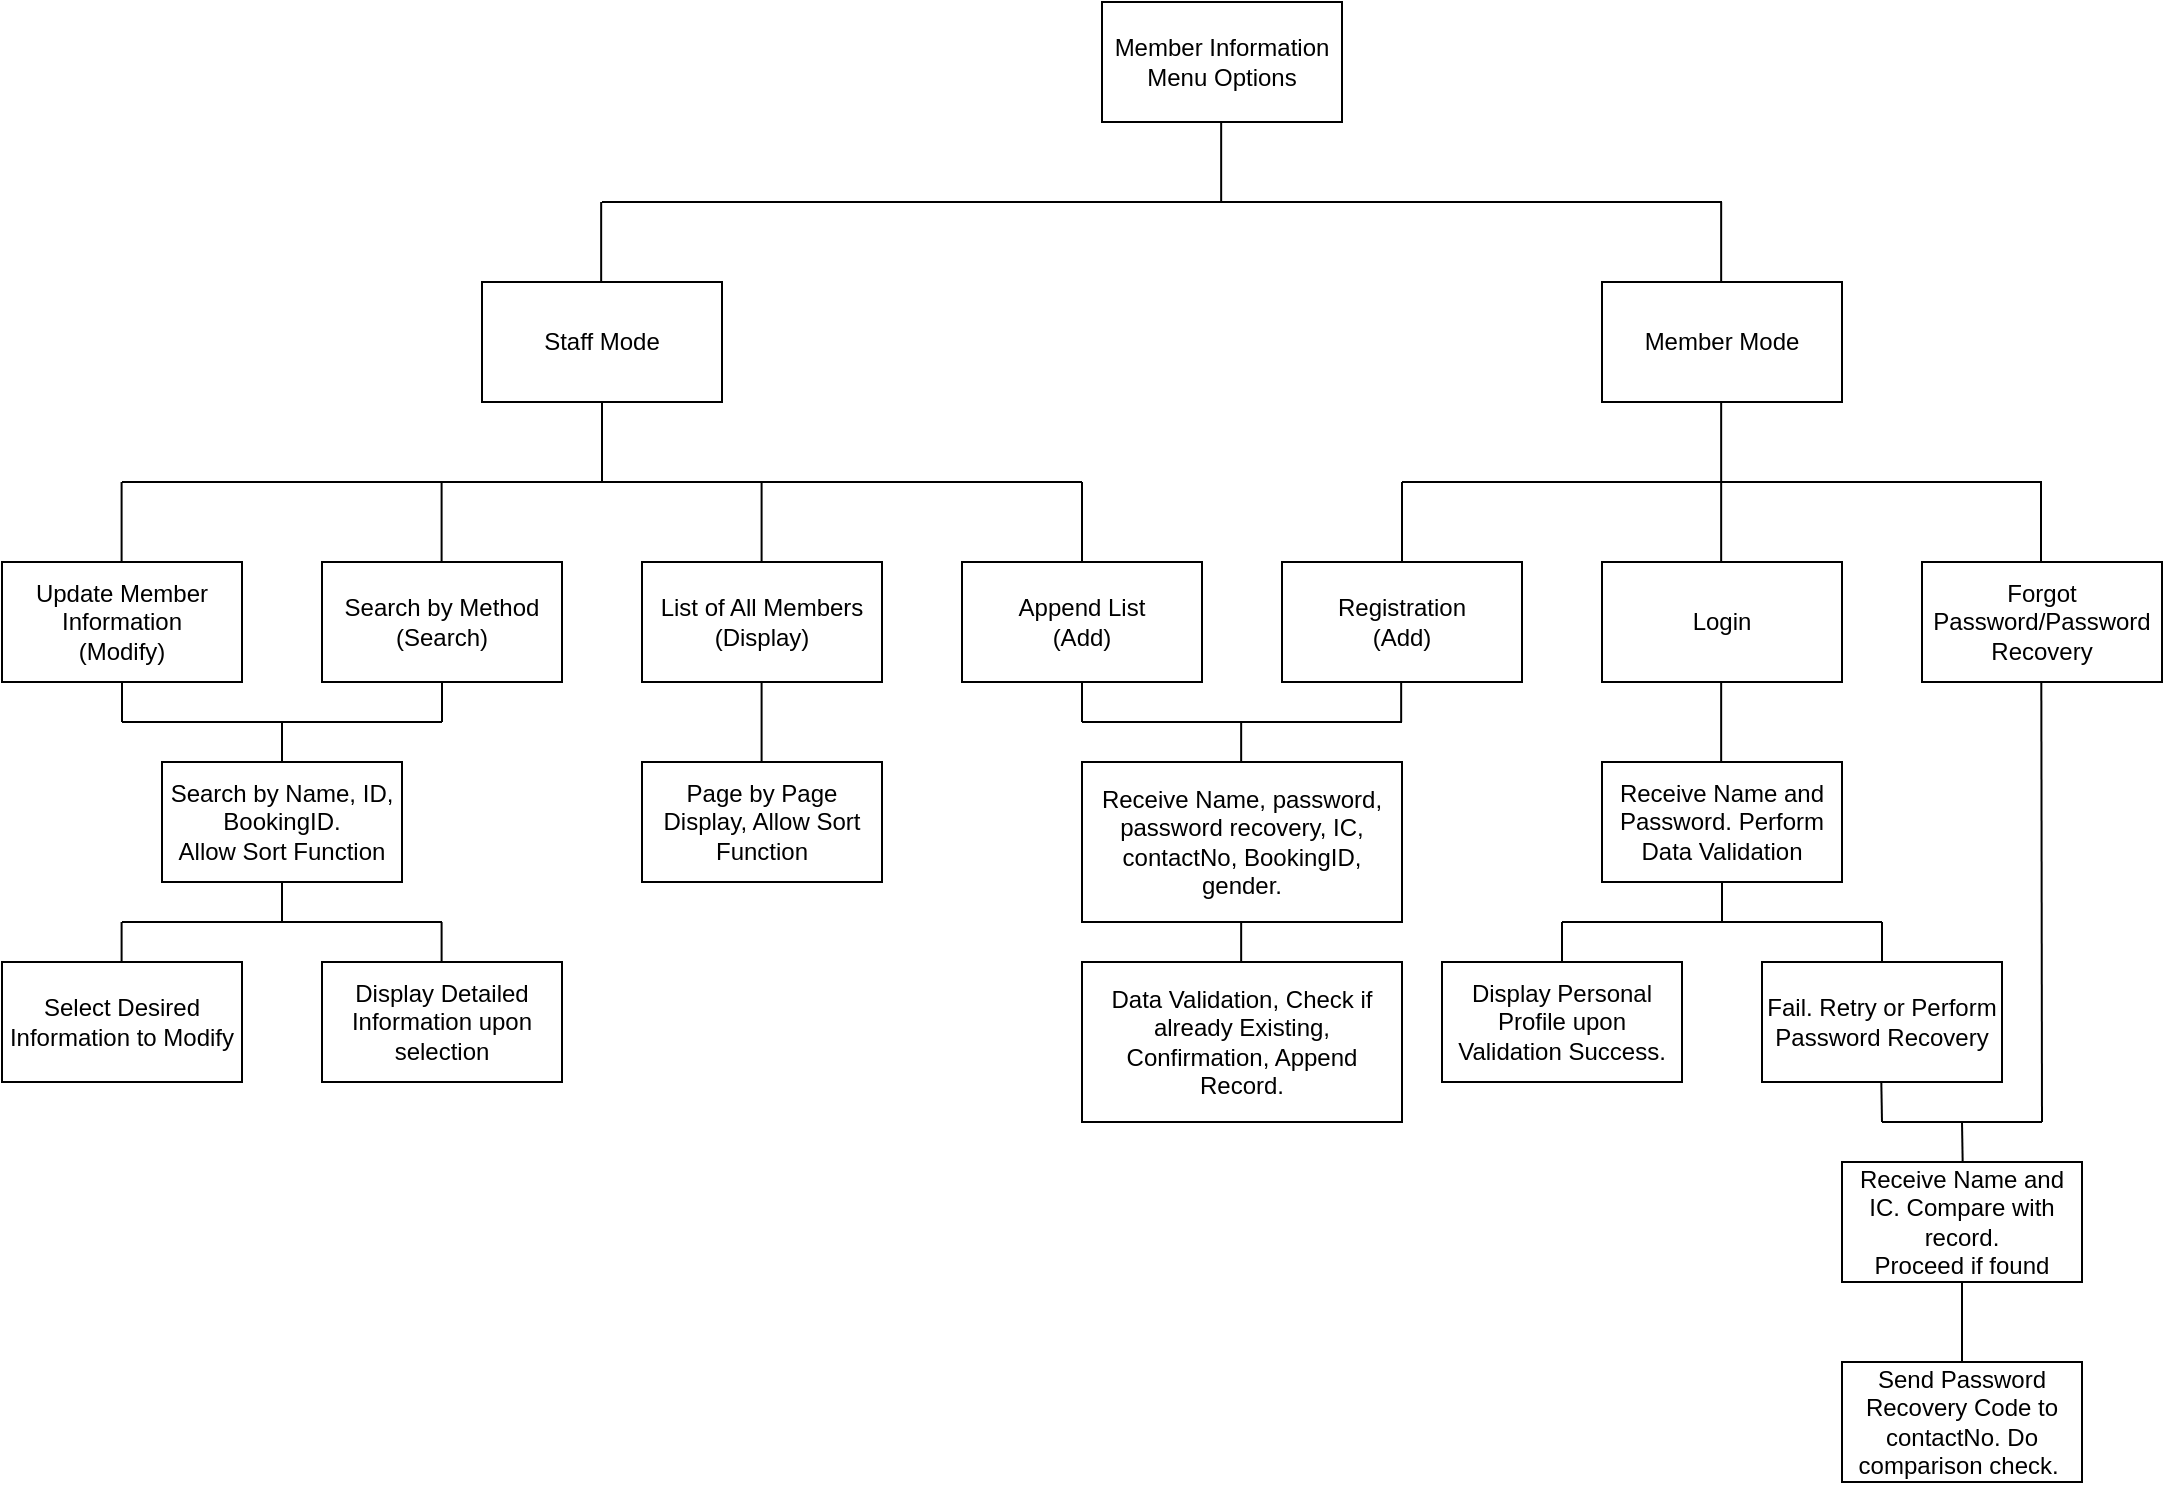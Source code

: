 <mxfile scale="1" border="0" version="24.1.0" type="github">
  <diagram name="Page-1" id="hbOpWvWbVDZabJqtMiut">
    <mxGraphModel dx="1149" dy="627" grid="1" gridSize="10" guides="1" tooltips="1" connect="1" arrows="1" fold="1" page="1" pageScale="1" pageWidth="850" pageHeight="1100" math="0" shadow="0">
      <root>
        <mxCell id="0" />
        <mxCell id="1" parent="0" />
        <mxCell id="6SAP_D4yRiOfoFRH9wVL-1" value="Member Information&lt;div&gt;Menu Options&lt;/div&gt;" style="rounded=0;whiteSpace=wrap;html=1;" parent="1" vertex="1">
          <mxGeometry x="550" y="40" width="120" height="60" as="geometry" />
        </mxCell>
        <mxCell id="6SAP_D4yRiOfoFRH9wVL-2" value="Update Member Information&lt;div&gt;(Modify)&lt;/div&gt;" style="rounded=0;whiteSpace=wrap;html=1;" parent="1" vertex="1">
          <mxGeometry y="320" width="120" height="60" as="geometry" />
        </mxCell>
        <mxCell id="6SAP_D4yRiOfoFRH9wVL-3" value="Append List&lt;div&gt;(Add)&lt;/div&gt;" style="rounded=0;whiteSpace=wrap;html=1;" parent="1" vertex="1">
          <mxGeometry x="480" y="320" width="120" height="60" as="geometry" />
        </mxCell>
        <mxCell id="6SAP_D4yRiOfoFRH9wVL-4" value="List of All Members&lt;div&gt;(Display)&lt;/div&gt;" style="rounded=0;whiteSpace=wrap;html=1;" parent="1" vertex="1">
          <mxGeometry x="320" y="320" width="120" height="60" as="geometry" />
        </mxCell>
        <mxCell id="6SAP_D4yRiOfoFRH9wVL-5" value="Search by Method&lt;div&gt;(Search)&lt;/div&gt;" style="rounded=0;whiteSpace=wrap;html=1;" parent="1" vertex="1">
          <mxGeometry x="160" y="320" width="120" height="60" as="geometry" />
        </mxCell>
        <mxCell id="6SAP_D4yRiOfoFRH9wVL-12" value="" style="endArrow=none;html=1;rounded=0;" parent="1" edge="1">
          <mxGeometry width="50" height="50" relative="1" as="geometry">
            <mxPoint x="300" y="240" as="sourcePoint" />
            <mxPoint x="300" y="280" as="targetPoint" />
          </mxGeometry>
        </mxCell>
        <mxCell id="6SAP_D4yRiOfoFRH9wVL-13" value="Page by Page Display, Allow Sort Function" style="rounded=0;whiteSpace=wrap;html=1;" parent="1" vertex="1">
          <mxGeometry x="320" y="420" width="120" height="60" as="geometry" />
        </mxCell>
        <mxCell id="6SAP_D4yRiOfoFRH9wVL-14" value="&lt;div&gt;Receive Name, password, password recovery, IC, contactNo&lt;span style=&quot;background-color: initial;&quot;&gt;, BookingID, gender.&lt;/span&gt;&lt;/div&gt;" style="rounded=0;whiteSpace=wrap;html=1;" parent="1" vertex="1">
          <mxGeometry x="540" y="420" width="160" height="80" as="geometry" />
        </mxCell>
        <mxCell id="6SAP_D4yRiOfoFRH9wVL-16" value="Search by Name, ID, BookingID.&lt;div&gt;Allow Sort Function&lt;/div&gt;" style="rounded=0;whiteSpace=wrap;html=1;" parent="1" vertex="1">
          <mxGeometry x="80" y="420" width="120" height="60" as="geometry" />
        </mxCell>
        <mxCell id="6SAP_D4yRiOfoFRH9wVL-17" value="" style="endArrow=none;html=1;rounded=0;" parent="1" edge="1">
          <mxGeometry width="50" height="50" relative="1" as="geometry">
            <mxPoint x="60" y="280" as="sourcePoint" />
            <mxPoint x="540" y="280" as="targetPoint" />
          </mxGeometry>
        </mxCell>
        <mxCell id="6SAP_D4yRiOfoFRH9wVL-27" value="Display Detailed Information upon selection" style="rounded=0;whiteSpace=wrap;html=1;" parent="1" vertex="1">
          <mxGeometry x="160" y="520" width="120" height="60" as="geometry" />
        </mxCell>
        <mxCell id="6SAP_D4yRiOfoFRH9wVL-28" value="Select Desired Information to Modify" style="rounded=0;whiteSpace=wrap;html=1;" parent="1" vertex="1">
          <mxGeometry y="520" width="120" height="60" as="geometry" />
        </mxCell>
        <mxCell id="6SAP_D4yRiOfoFRH9wVL-29" value="Data Validation, Check if already Existing, Confirmation, Append Record." style="rounded=0;whiteSpace=wrap;html=1;" parent="1" vertex="1">
          <mxGeometry x="540" y="520" width="160" height="80" as="geometry" />
        </mxCell>
        <mxCell id="6SAP_D4yRiOfoFRH9wVL-31" value="" style="endArrow=none;html=1;rounded=0;" parent="1" edge="1">
          <mxGeometry width="50" height="50" relative="1" as="geometry">
            <mxPoint x="60" y="400" as="sourcePoint" />
            <mxPoint x="220" y="400" as="targetPoint" />
          </mxGeometry>
        </mxCell>
        <mxCell id="6SAP_D4yRiOfoFRH9wVL-32" value="" style="endArrow=none;html=1;rounded=0;entryX=0.5;entryY=1;entryDx=0;entryDy=0;" parent="1" target="6SAP_D4yRiOfoFRH9wVL-2" edge="1">
          <mxGeometry width="50" height="50" relative="1" as="geometry">
            <mxPoint x="60" y="400" as="sourcePoint" />
            <mxPoint x="270" y="350" as="targetPoint" />
          </mxGeometry>
        </mxCell>
        <mxCell id="6SAP_D4yRiOfoFRH9wVL-33" value="" style="endArrow=none;html=1;rounded=0;entryX=0.5;entryY=1;entryDx=0;entryDy=0;" parent="1" target="6SAP_D4yRiOfoFRH9wVL-5" edge="1">
          <mxGeometry width="50" height="50" relative="1" as="geometry">
            <mxPoint x="220" y="400" as="sourcePoint" />
            <mxPoint x="230" y="390" as="targetPoint" />
          </mxGeometry>
        </mxCell>
        <mxCell id="6SAP_D4yRiOfoFRH9wVL-35" value="" style="endArrow=none;html=1;rounded=0;" parent="1" edge="1">
          <mxGeometry width="50" height="50" relative="1" as="geometry">
            <mxPoint x="60" y="500" as="sourcePoint" />
            <mxPoint x="220" y="500" as="targetPoint" />
          </mxGeometry>
        </mxCell>
        <mxCell id="6SAP_D4yRiOfoFRH9wVL-36" value="" style="endArrow=none;html=1;rounded=0;" parent="1" edge="1">
          <mxGeometry width="50" height="50" relative="1" as="geometry">
            <mxPoint x="140" y="480" as="sourcePoint" />
            <mxPoint x="140" y="500" as="targetPoint" />
          </mxGeometry>
        </mxCell>
        <mxCell id="YgahVYxuKnuV_hJvNT-6-1" value="Staff Mode" style="rounded=0;whiteSpace=wrap;html=1;" parent="1" vertex="1">
          <mxGeometry x="240" y="180" width="120" height="60" as="geometry" />
        </mxCell>
        <mxCell id="YgahVYxuKnuV_hJvNT-6-2" value="" style="endArrow=none;html=1;rounded=0;" parent="1" edge="1">
          <mxGeometry width="50" height="50" relative="1" as="geometry">
            <mxPoint x="300" y="140" as="sourcePoint" />
            <mxPoint x="860" y="140" as="targetPoint" />
          </mxGeometry>
        </mxCell>
        <mxCell id="YgahVYxuKnuV_hJvNT-6-3" value="" style="endArrow=none;html=1;rounded=0;" parent="1" edge="1">
          <mxGeometry width="50" height="50" relative="1" as="geometry">
            <mxPoint x="299.58" y="140" as="sourcePoint" />
            <mxPoint x="299.58" y="180" as="targetPoint" />
          </mxGeometry>
        </mxCell>
        <mxCell id="YgahVYxuKnuV_hJvNT-6-4" value="" style="endArrow=none;html=1;rounded=0;" parent="1" edge="1">
          <mxGeometry width="50" height="50" relative="1" as="geometry">
            <mxPoint x="609.58" y="100" as="sourcePoint" />
            <mxPoint x="609.58" y="140" as="targetPoint" />
          </mxGeometry>
        </mxCell>
        <mxCell id="YgahVYxuKnuV_hJvNT-6-5" value="Member Mode" style="rounded=0;whiteSpace=wrap;html=1;" parent="1" vertex="1">
          <mxGeometry x="800" y="180" width="120" height="60" as="geometry" />
        </mxCell>
        <mxCell id="YgahVYxuKnuV_hJvNT-6-7" value="" style="endArrow=none;html=1;rounded=0;" parent="1" edge="1">
          <mxGeometry width="50" height="50" relative="1" as="geometry">
            <mxPoint x="859.58" y="140" as="sourcePoint" />
            <mxPoint x="859.58" y="180" as="targetPoint" />
          </mxGeometry>
        </mxCell>
        <mxCell id="YgahVYxuKnuV_hJvNT-6-9" value="" style="endArrow=none;html=1;rounded=0;" parent="1" edge="1">
          <mxGeometry width="50" height="50" relative="1" as="geometry">
            <mxPoint x="859.58" y="240" as="sourcePoint" />
            <mxPoint x="859.58" y="280" as="targetPoint" />
          </mxGeometry>
        </mxCell>
        <mxCell id="YgahVYxuKnuV_hJvNT-6-10" value="" style="endArrow=none;html=1;rounded=0;" parent="1" edge="1">
          <mxGeometry width="50" height="50" relative="1" as="geometry">
            <mxPoint x="700" y="280" as="sourcePoint" />
            <mxPoint x="1020" y="280" as="targetPoint" />
          </mxGeometry>
        </mxCell>
        <mxCell id="YgahVYxuKnuV_hJvNT-6-11" value="Registration&lt;div&gt;(Add)&lt;/div&gt;" style="rounded=0;whiteSpace=wrap;html=1;" parent="1" vertex="1">
          <mxGeometry x="640" y="320" width="120" height="60" as="geometry" />
        </mxCell>
        <mxCell id="YgahVYxuKnuV_hJvNT-6-12" value="" style="endArrow=none;html=1;rounded=0;" parent="1" edge="1">
          <mxGeometry width="50" height="50" relative="1" as="geometry">
            <mxPoint x="700" y="280" as="sourcePoint" />
            <mxPoint x="700" y="320" as="targetPoint" />
          </mxGeometry>
        </mxCell>
        <mxCell id="YgahVYxuKnuV_hJvNT-6-13" value="" style="endArrow=none;html=1;rounded=0;" parent="1" edge="1">
          <mxGeometry width="50" height="50" relative="1" as="geometry">
            <mxPoint x="1019.5" y="280" as="sourcePoint" />
            <mxPoint x="1019.5" y="320" as="targetPoint" />
          </mxGeometry>
        </mxCell>
        <mxCell id="YgahVYxuKnuV_hJvNT-6-15" value="" style="endArrow=none;html=1;rounded=0;" parent="1" edge="1">
          <mxGeometry width="50" height="50" relative="1" as="geometry">
            <mxPoint x="540" y="400" as="sourcePoint" />
            <mxPoint x="540" y="380" as="targetPoint" />
          </mxGeometry>
        </mxCell>
        <mxCell id="YgahVYxuKnuV_hJvNT-6-20" value="" style="endArrow=none;html=1;rounded=0;" parent="1" edge="1">
          <mxGeometry width="50" height="50" relative="1" as="geometry">
            <mxPoint x="700" y="400" as="sourcePoint" />
            <mxPoint x="540" y="400" as="targetPoint" />
          </mxGeometry>
        </mxCell>
        <mxCell id="YgahVYxuKnuV_hJvNT-6-27" value="Login" style="rounded=0;whiteSpace=wrap;html=1;" parent="1" vertex="1">
          <mxGeometry x="800" y="320" width="120" height="60" as="geometry" />
        </mxCell>
        <mxCell id="YgahVYxuKnuV_hJvNT-6-28" value="" style="endArrow=none;html=1;rounded=0;" parent="1" edge="1">
          <mxGeometry width="50" height="50" relative="1" as="geometry">
            <mxPoint x="859.58" y="280" as="sourcePoint" />
            <mxPoint x="859.58" y="320" as="targetPoint" />
          </mxGeometry>
        </mxCell>
        <mxCell id="YgahVYxuKnuV_hJvNT-6-29" value="" style="endArrow=none;html=1;rounded=0;" parent="1" edge="1">
          <mxGeometry width="50" height="50" relative="1" as="geometry">
            <mxPoint x="859.58" y="380" as="sourcePoint" />
            <mxPoint x="859.58" y="420" as="targetPoint" />
          </mxGeometry>
        </mxCell>
        <mxCell id="YgahVYxuKnuV_hJvNT-6-30" value="&lt;div&gt;Receive Name and Password. Perform Data Validation&lt;/div&gt;" style="rounded=0;whiteSpace=wrap;html=1;" parent="1" vertex="1">
          <mxGeometry x="800" y="420" width="120" height="60" as="geometry" />
        </mxCell>
        <mxCell id="YgahVYxuKnuV_hJvNT-6-32" value="" style="endArrow=none;html=1;rounded=0;" parent="1" edge="1">
          <mxGeometry width="50" height="50" relative="1" as="geometry">
            <mxPoint x="860" y="500" as="sourcePoint" />
            <mxPoint x="860" y="480" as="targetPoint" />
          </mxGeometry>
        </mxCell>
        <mxCell id="YgahVYxuKnuV_hJvNT-6-33" value="" style="endArrow=none;html=1;rounded=0;" parent="1" edge="1">
          <mxGeometry width="50" height="50" relative="1" as="geometry">
            <mxPoint x="940" y="500" as="sourcePoint" />
            <mxPoint x="780" y="500" as="targetPoint" />
          </mxGeometry>
        </mxCell>
        <mxCell id="YgahVYxuKnuV_hJvNT-6-34" value="" style="endArrow=none;html=1;rounded=0;" parent="1" edge="1">
          <mxGeometry width="50" height="50" relative="1" as="geometry">
            <mxPoint x="780" y="520" as="sourcePoint" />
            <mxPoint x="780" y="500" as="targetPoint" />
          </mxGeometry>
        </mxCell>
        <mxCell id="YgahVYxuKnuV_hJvNT-6-35" value="" style="endArrow=none;html=1;rounded=0;" parent="1" edge="1">
          <mxGeometry width="50" height="50" relative="1" as="geometry">
            <mxPoint x="940" y="520" as="sourcePoint" />
            <mxPoint x="940" y="500" as="targetPoint" />
          </mxGeometry>
        </mxCell>
        <mxCell id="YgahVYxuKnuV_hJvNT-6-36" value="Fail. Retry or Perform Password Recovery" style="rounded=0;whiteSpace=wrap;html=1;" parent="1" vertex="1">
          <mxGeometry x="880" y="520" width="120" height="60" as="geometry" />
        </mxCell>
        <mxCell id="YgahVYxuKnuV_hJvNT-6-37" value="Display Personal Profile upon Validation Success." style="rounded=0;whiteSpace=wrap;html=1;" parent="1" vertex="1">
          <mxGeometry x="720" y="520" width="120" height="60" as="geometry" />
        </mxCell>
        <mxCell id="YgahVYxuKnuV_hJvNT-6-38" value="Forgot Password/Password Recovery" style="rounded=0;whiteSpace=wrap;html=1;" parent="1" vertex="1">
          <mxGeometry x="960" y="320" width="120" height="60" as="geometry" />
        </mxCell>
        <mxCell id="YgahVYxuKnuV_hJvNT-6-39" value="" style="endArrow=none;html=1;rounded=0;" parent="1" edge="1">
          <mxGeometry width="50" height="50" relative="1" as="geometry">
            <mxPoint x="1019.66" y="380" as="sourcePoint" />
            <mxPoint x="1020" y="600" as="targetPoint" />
          </mxGeometry>
        </mxCell>
        <mxCell id="YgahVYxuKnuV_hJvNT-6-40" value="&lt;div&gt;Receive Name and IC. Compare with record.&lt;/div&gt;&lt;div&gt;Proceed if found&lt;/div&gt;" style="rounded=0;whiteSpace=wrap;html=1;" parent="1" vertex="1">
          <mxGeometry x="920" y="620" width="120" height="60" as="geometry" />
        </mxCell>
        <mxCell id="YgahVYxuKnuV_hJvNT-6-42" value="" style="endArrow=none;html=1;rounded=0;" parent="1" edge="1">
          <mxGeometry width="50" height="50" relative="1" as="geometry">
            <mxPoint x="940" y="600" as="sourcePoint" />
            <mxPoint x="939.66" y="580" as="targetPoint" />
          </mxGeometry>
        </mxCell>
        <mxCell id="YgahVYxuKnuV_hJvNT-6-43" value="" style="endArrow=none;html=1;rounded=0;" parent="1" edge="1">
          <mxGeometry width="50" height="50" relative="1" as="geometry">
            <mxPoint x="940" y="600" as="sourcePoint" />
            <mxPoint x="1020" y="600" as="targetPoint" />
          </mxGeometry>
        </mxCell>
        <mxCell id="YgahVYxuKnuV_hJvNT-6-44" value="" style="endArrow=none;html=1;rounded=0;" parent="1" edge="1">
          <mxGeometry width="50" height="50" relative="1" as="geometry">
            <mxPoint x="980.34" y="620" as="sourcePoint" />
            <mxPoint x="980" y="600" as="targetPoint" />
          </mxGeometry>
        </mxCell>
        <mxCell id="YgahVYxuKnuV_hJvNT-6-45" value="" style="endArrow=none;html=1;rounded=0;" parent="1" edge="1">
          <mxGeometry width="50" height="50" relative="1" as="geometry">
            <mxPoint x="980" y="680" as="sourcePoint" />
            <mxPoint x="980" y="720" as="targetPoint" />
          </mxGeometry>
        </mxCell>
        <mxCell id="YgahVYxuKnuV_hJvNT-6-46" value="&lt;div&gt;Send Password Recovery Code to contactNo. Do comparison check.&amp;nbsp;&lt;/div&gt;" style="rounded=0;whiteSpace=wrap;html=1;" parent="1" vertex="1">
          <mxGeometry x="920" y="720" width="120" height="60" as="geometry" />
        </mxCell>
        <mxCell id="LmwtrR-wuKIWkI-oltM0-1" value="" style="endArrow=none;html=1;rounded=0;exitX=0.5;exitY=0;exitDx=0;exitDy=0;" parent="1" source="6SAP_D4yRiOfoFRH9wVL-3" edge="1">
          <mxGeometry width="50" height="50" relative="1" as="geometry">
            <mxPoint x="491" y="329" as="sourcePoint" />
            <mxPoint x="540" y="280" as="targetPoint" />
          </mxGeometry>
        </mxCell>
        <mxCell id="LmwtrR-wuKIWkI-oltM0-2" value="" style="endArrow=none;html=1;rounded=0;exitX=0.5;exitY=0;exitDx=0;exitDy=0;" parent="1" edge="1">
          <mxGeometry width="50" height="50" relative="1" as="geometry">
            <mxPoint x="379.8" y="320" as="sourcePoint" />
            <mxPoint x="379.8" y="280" as="targetPoint" />
          </mxGeometry>
        </mxCell>
        <mxCell id="LmwtrR-wuKIWkI-oltM0-3" value="" style="endArrow=none;html=1;rounded=0;exitX=0.5;exitY=0;exitDx=0;exitDy=0;" parent="1" edge="1">
          <mxGeometry width="50" height="50" relative="1" as="geometry">
            <mxPoint x="219.8" y="320" as="sourcePoint" />
            <mxPoint x="219.8" y="280" as="targetPoint" />
          </mxGeometry>
        </mxCell>
        <mxCell id="LmwtrR-wuKIWkI-oltM0-4" value="" style="endArrow=none;html=1;rounded=0;exitX=0.5;exitY=0;exitDx=0;exitDy=0;" parent="1" edge="1">
          <mxGeometry width="50" height="50" relative="1" as="geometry">
            <mxPoint x="59.8" y="320" as="sourcePoint" />
            <mxPoint x="59.8" y="280" as="targetPoint" />
          </mxGeometry>
        </mxCell>
        <mxCell id="LmwtrR-wuKIWkI-oltM0-5" value="" style="endArrow=none;html=1;rounded=0;exitX=0.5;exitY=0;exitDx=0;exitDy=0;" parent="1" source="6SAP_D4yRiOfoFRH9wVL-16" edge="1">
          <mxGeometry width="50" height="50" relative="1" as="geometry">
            <mxPoint x="90" y="450" as="sourcePoint" />
            <mxPoint x="140" y="400" as="targetPoint" />
          </mxGeometry>
        </mxCell>
        <mxCell id="LmwtrR-wuKIWkI-oltM0-6" value="" style="endArrow=none;html=1;rounded=0;exitX=0.5;exitY=0;exitDx=0;exitDy=0;" parent="1" edge="1">
          <mxGeometry width="50" height="50" relative="1" as="geometry">
            <mxPoint x="219.8" y="520" as="sourcePoint" />
            <mxPoint x="219.8" y="500" as="targetPoint" />
          </mxGeometry>
        </mxCell>
        <mxCell id="LmwtrR-wuKIWkI-oltM0-7" value="" style="endArrow=none;html=1;rounded=0;exitX=0.5;exitY=0;exitDx=0;exitDy=0;" parent="1" edge="1">
          <mxGeometry width="50" height="50" relative="1" as="geometry">
            <mxPoint x="59.8" y="520" as="sourcePoint" />
            <mxPoint x="59.8" y="500" as="targetPoint" />
          </mxGeometry>
        </mxCell>
        <mxCell id="LmwtrR-wuKIWkI-oltM0-12" value="" style="endArrow=none;html=1;rounded=0;exitX=0.5;exitY=0;exitDx=0;exitDy=0;" parent="1" edge="1">
          <mxGeometry width="50" height="50" relative="1" as="geometry">
            <mxPoint x="379.8" y="420" as="sourcePoint" />
            <mxPoint x="379.8" y="380" as="targetPoint" />
          </mxGeometry>
        </mxCell>
        <mxCell id="_I3ZqnysZdSY9MOaajtJ-4" value="" style="endArrow=none;html=1;rounded=0;" edge="1" parent="1">
          <mxGeometry width="50" height="50" relative="1" as="geometry">
            <mxPoint x="619.58" y="520" as="sourcePoint" />
            <mxPoint x="619.58" y="500" as="targetPoint" />
          </mxGeometry>
        </mxCell>
        <mxCell id="_I3ZqnysZdSY9MOaajtJ-6" value="" style="endArrow=none;html=1;rounded=0;" edge="1" parent="1">
          <mxGeometry width="50" height="50" relative="1" as="geometry">
            <mxPoint x="619.58" y="420" as="sourcePoint" />
            <mxPoint x="619.58" y="400" as="targetPoint" />
          </mxGeometry>
        </mxCell>
        <mxCell id="_I3ZqnysZdSY9MOaajtJ-7" value="" style="endArrow=none;html=1;rounded=0;" edge="1" parent="1">
          <mxGeometry width="50" height="50" relative="1" as="geometry">
            <mxPoint x="699.58" y="400" as="sourcePoint" />
            <mxPoint x="699.58" y="380" as="targetPoint" />
          </mxGeometry>
        </mxCell>
      </root>
    </mxGraphModel>
  </diagram>
</mxfile>
